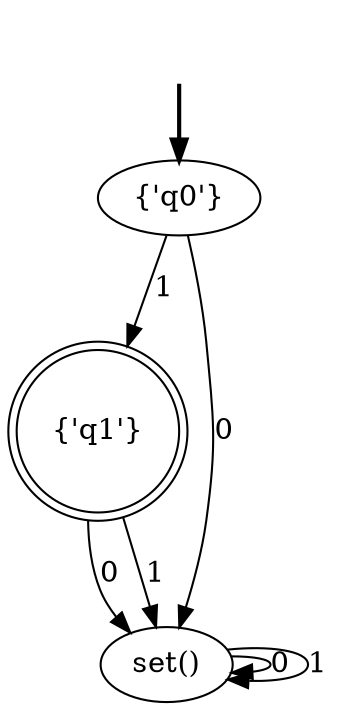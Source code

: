 digraph {
	fake [style=invisible]
	"{'q1'}" [shape=doublecircle]
	"set()"
	"{'q0'}" [root=true]
	fake -> "{'q0'}" [style=bold]
	"{'q0'}" -> "set()" [label=0]
	"{'q0'}" -> "{'q1'}" [label=1]
	"set()" -> "set()" [label=0]
	"set()" -> "set()" [label=1]
	"{'q1'}" -> "set()" [label=0]
	"{'q1'}" -> "set()" [label=1]
}
